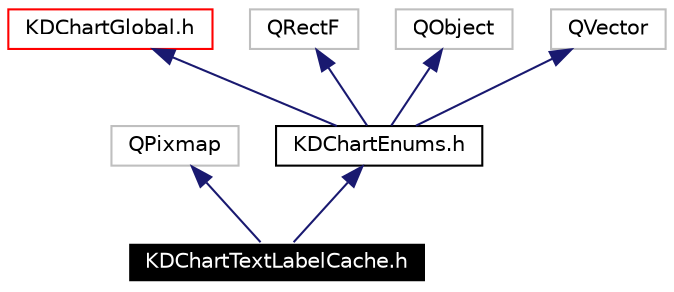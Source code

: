 digraph G
{
  edge [fontname="Helvetica",fontsize=10,labelfontname="Helvetica",labelfontsize=10];
  node [fontname="Helvetica",fontsize=10,shape=record];
  Node3117 [label="KDChartTextLabelCache.h",height=0.2,width=0.4,color="white", fillcolor="black", style="filled" fontcolor="white"];
  Node3118 -> Node3117 [dir=back,color="midnightblue",fontsize=10,style="solid",fontname="Helvetica"];
  Node3118 [label="QPixmap",height=0.2,width=0.4,color="grey75"];
  Node3119 -> Node3117 [dir=back,color="midnightblue",fontsize=10,style="solid",fontname="Helvetica"];
  Node3119 [label="KDChartEnums.h",height=0.2,width=0.4,color="black",URL="$_k_d_chart_enums_8h.html"];
  Node3120 -> Node3119 [dir=back,color="midnightblue",fontsize=10,style="solid",fontname="Helvetica"];
  Node3120 [label="KDChartGlobal.h",height=0.2,width=0.4,color="red",URL="$_k_d_chart_global_8h.html"];
  Node3126 -> Node3119 [dir=back,color="midnightblue",fontsize=10,style="solid",fontname="Helvetica"];
  Node3126 [label="QRectF",height=0.2,width=0.4,color="grey75"];
  Node3127 -> Node3119 [dir=back,color="midnightblue",fontsize=10,style="solid",fontname="Helvetica"];
  Node3127 [label="QObject",height=0.2,width=0.4,color="grey75"];
  Node3128 -> Node3119 [dir=back,color="midnightblue",fontsize=10,style="solid",fontname="Helvetica"];
  Node3128 [label="QVector",height=0.2,width=0.4,color="grey75"];
}
